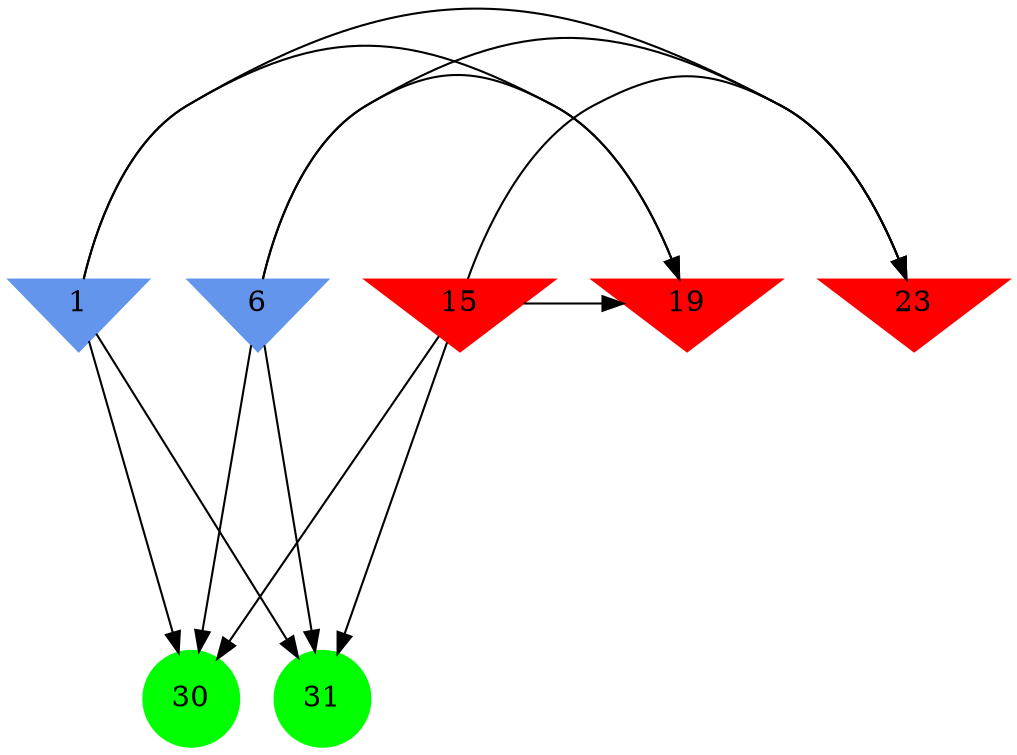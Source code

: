 digraph brain {
	ranksep=2.0;
	1 [shape=invtriangle,style=filled,color=cornflowerblue];
	6 [shape=invtriangle,style=filled,color=cornflowerblue];
	15 [shape=invtriangle,style=filled,color=red];
	19 [shape=invtriangle,style=filled,color=red];
	23 [shape=invtriangle,style=filled,color=red];
	30 [shape=circle,style=filled,color=green];
	31 [shape=circle,style=filled,color=green];
	15	->	23;
	15	->	19;
	15	->	31;
	15	->	30;
	6	->	23;
	6	->	19;
	6	->	31;
	6	->	30;
	1	->	23;
	1	->	19;
	1	->	31;
	1	->	30;
	{ rank=same; 1; 6; 15; 19; 23; }
	{ rank=same; }
	{ rank=same; 30; 31; }
}
